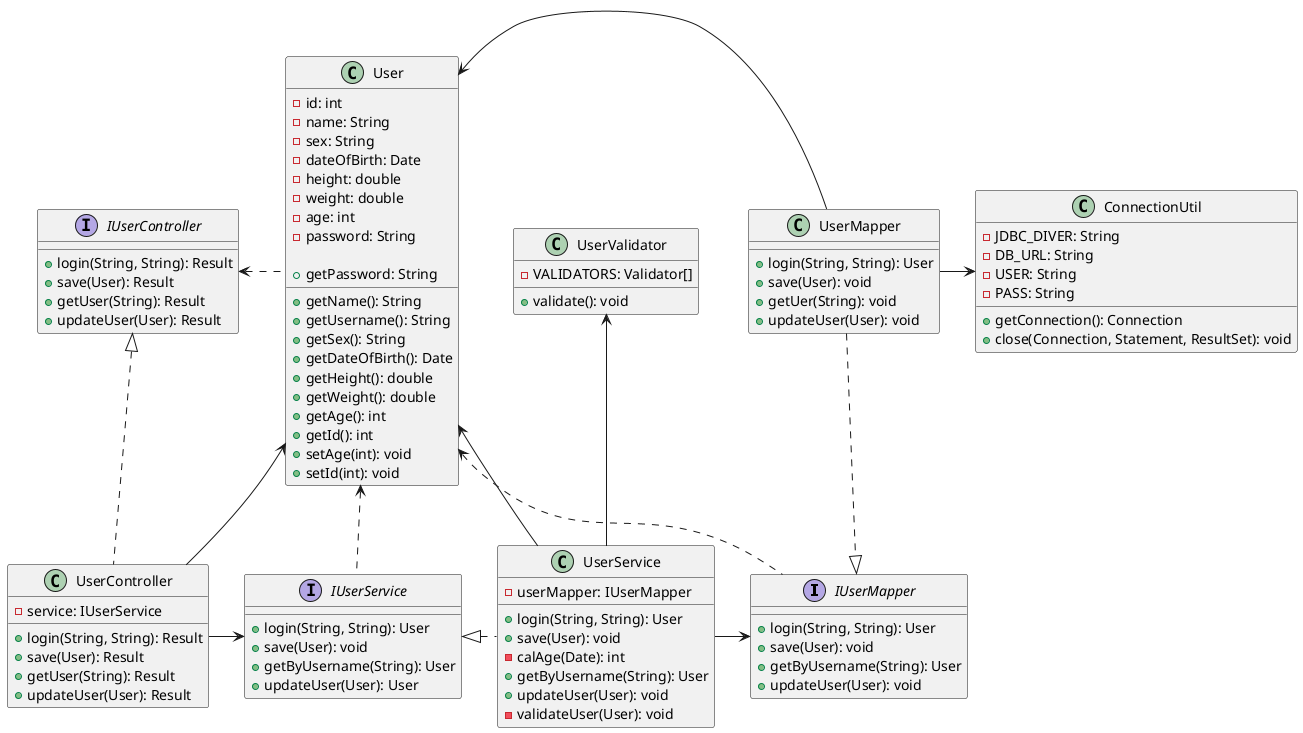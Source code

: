 @startuml
'https://plantuml.com/class-diagram

interface IUserMapper {
    + login(String, String): User
    + save(User): void
    + getByUsername(String): User
    + updateUser(User): void
}

interface IUserService {
   + login(String, String): User
   + save(User): void
   + getByUsername(String): User
   + updateUser(User): User
}

interface IUserController {
   + login(String, String): Result
   + save(User): Result
   + getUser(String): Result
   + updateUser(User): Result
}

class UserController {
    - service: IUserService

     + login(String, String): Result
     + save(User): Result
     + getUser(String): Result
     + updateUser(User): Result
}

class UserMapper {
  + login(String, String): User
  + save(User): void
  + getUer(String): void
  + updateUser(User): void
}

class UserService {
  - userMapper: IUserMapper

  + login(String, String): User
  + save(User): void
  - calAge(Date): int
  + getByUsername(String): User
  + updateUser(User): void
  - validateUser(User): void
}

class User {
  - id: int
  - name: String
  - sex: String
  - dateOfBirth: Date
  - height: double
  - weight: double
  - age: int
  - password: String

  + getName(): String
  + getUsername(): String
  + getSex(): String
  + getDateOfBirth(): Date
  + getHeight(): double
  + getWeight(): double
  + getAge(): int
  + getId(): int
  + getPassword: String
  + setAge(int): void
  + setId(int): void
}

class ConnectionUtil {
  - JDBC_DIVER: String
  - DB_URL: String
  - USER: String
  - PASS: String

  + getConnection(): Connection
  + close(Connection, Statement, ResultSet): void
}

class UserValidator {
  - VALIDATORS: Validator[]

  + validate(): void
}

IUserController <|.down. UserController
UserController -right-> IUserService
IUserService <|.right. UserService
UserService -right-> IUserMapper
UserMapper .down.|> IUserMapper
User .left.> IUserController
User <.. IUserService
User <.. IUserMapper
User <-- UserService
User <-- UserController
User <-right- UserMapper
UserMapper -right-> ConnectionUtil
UserService -up-> UserValidator

@enduml